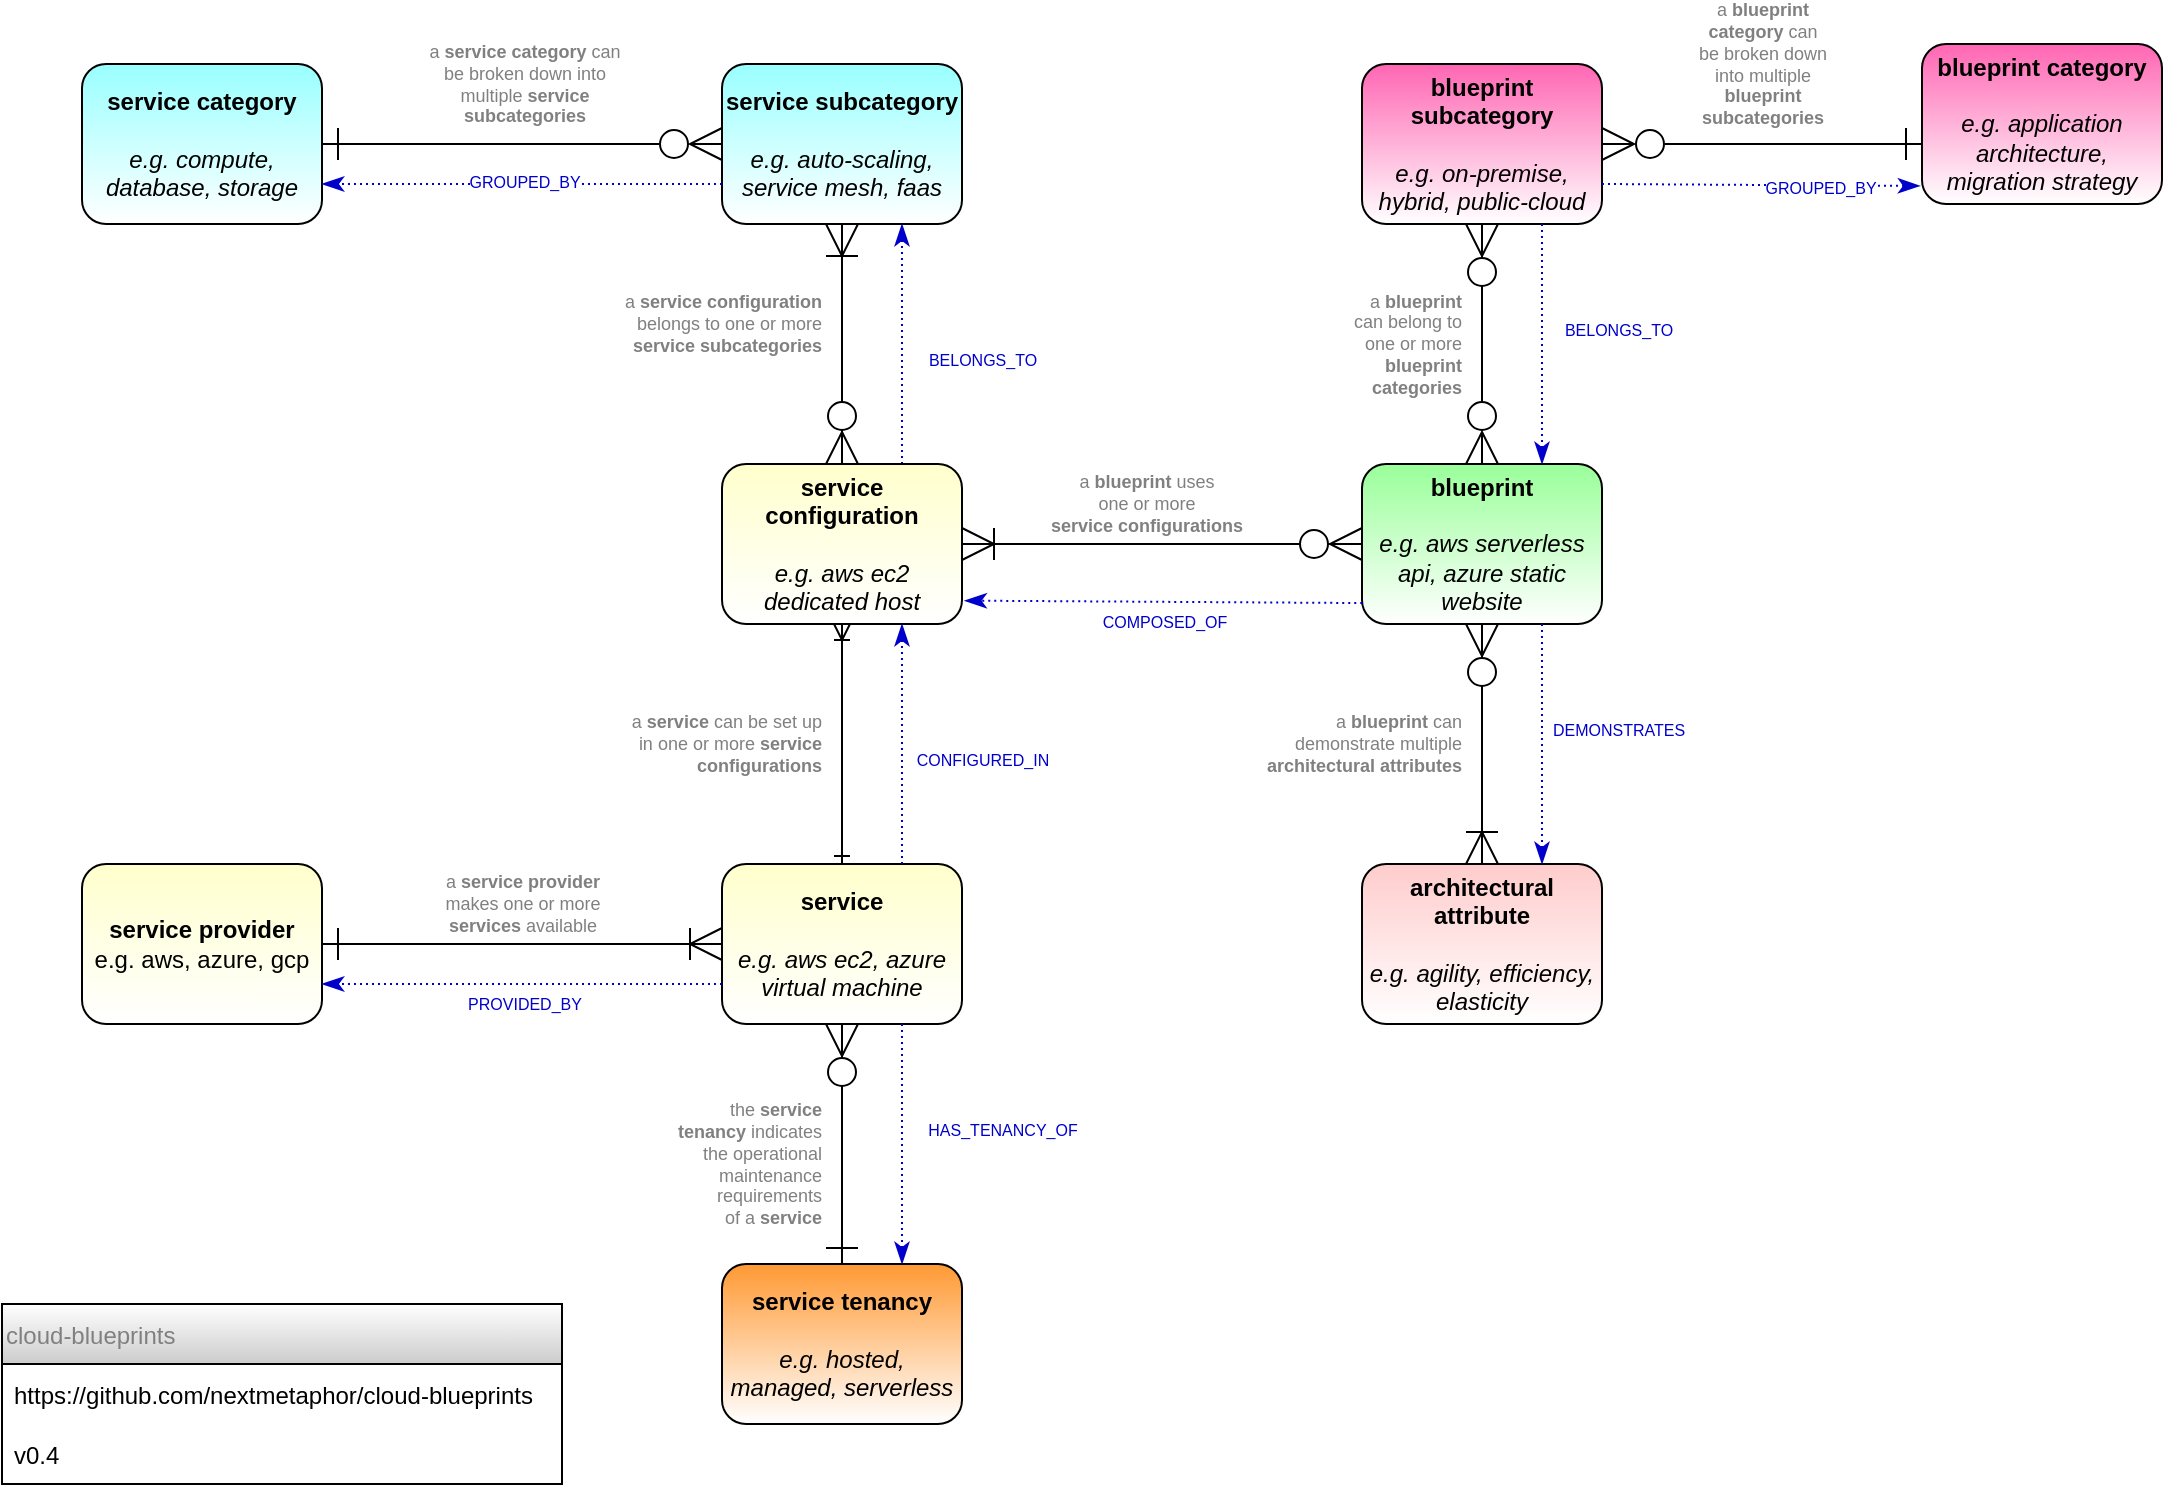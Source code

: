 <mxfile version="15.4.0" type="device"><diagram id="tQGysi6CgKIW6x-cguvs" name="Page-1"><mxGraphModel dx="1312" dy="810" grid="1" gridSize="10" guides="1" tooltips="1" connect="1" arrows="1" fold="1" page="1" pageScale="1" pageWidth="1169" pageHeight="827" math="0" shadow="0"><root><mxCell id="0"/><mxCell id="1" parent="0"/><mxCell id="7HndMyKj8QvqNjYQU4Xc-1" value="&lt;b&gt;architectural attribute&lt;/b&gt;&lt;br&gt;&lt;br&gt;&lt;i&gt;e.g. agility, efficiency, elasticity&lt;/i&gt;" style="rounded=1;whiteSpace=wrap;html=1;hachureGap=4;pointerEvents=0;gradientDirection=north;gradientColor=#FFCCCC;" parent="1" vertex="1"><mxGeometry x="720" y="490" width="120" height="80" as="geometry"/></mxCell><mxCell id="7HndMyKj8QvqNjYQU4Xc-5" style="edgeStyle=none;curved=1;rounded=0;orthogonalLoop=1;jettySize=auto;html=1;exitX=1;exitY=0.5;exitDx=0;exitDy=0;entryX=0;entryY=0.5;entryDx=0;entryDy=0;endArrow=ERzeroToMany;startSize=14;endSize=14;sourcePerimeterSpacing=8;targetPerimeterSpacing=8;strokeColor=default;endFill=0;startArrow=ERone;startFill=0;" parent="1" source="7HndMyKj8QvqNjYQU4Xc-3" target="7HndMyKj8QvqNjYQU4Xc-4" edge="1"><mxGeometry relative="1" as="geometry"/></mxCell><mxCell id="7HndMyKj8QvqNjYQU4Xc-18" value="&lt;span style=&quot;font-size: 9px&quot;&gt;a &lt;b style=&quot;font-size: 9px&quot;&gt;service&amp;nbsp;&lt;/b&gt;&lt;/span&gt;&lt;span style=&quot;font-size: 9px&quot;&gt;&lt;b style=&quot;font-size: 9px&quot;&gt;category&amp;nbsp;&lt;/b&gt;&lt;/span&gt;&lt;span style=&quot;font-size: 9px&quot;&gt;can&lt;br&gt;&lt;/span&gt;&lt;span style=&quot;font-size: 9px&quot;&gt;be broken down&amp;nbsp;&lt;/span&gt;&lt;span style=&quot;font-size: 9px&quot;&gt;into&lt;br&gt;multiple&amp;nbsp;&lt;/span&gt;&lt;b style=&quot;font-size: 9px&quot;&gt;service&lt;br&gt;subcategories&lt;/b&gt;" style="edgeLabel;html=1;align=center;verticalAlign=middle;resizable=0;points=[];fontColor=#808080;fontSize=9;" parent="7HndMyKj8QvqNjYQU4Xc-5" vertex="1" connectable="0"><mxGeometry x="0.014" relative="1" as="geometry"><mxPoint x="-1" y="-30" as="offset"/></mxGeometry></mxCell><mxCell id="7HndMyKj8QvqNjYQU4Xc-3" value="&lt;b&gt;service category&lt;br&gt;&lt;/b&gt;&lt;br&gt;&lt;i&gt;e.g. compute, database, storage&lt;/i&gt;" style="rounded=1;whiteSpace=wrap;html=1;hachureGap=4;pointerEvents=0;gradientDirection=north;gradientColor=#99FFFF;" parent="1" vertex="1"><mxGeometry x="80" y="90" width="120" height="80" as="geometry"/></mxCell><mxCell id="7HndMyKj8QvqNjYQU4Xc-4" value="&lt;b&gt;service subcategory&lt;br&gt;&lt;/b&gt;&lt;br&gt;&lt;i&gt;e.g. auto-scaling, service mesh, faas&lt;/i&gt;" style="rounded=1;whiteSpace=wrap;html=1;hachureGap=4;pointerEvents=0;gradientDirection=north;gradientColor=#99FFFF;" parent="1" vertex="1"><mxGeometry x="400" y="90" width="120" height="80" as="geometry"/></mxCell><mxCell id="7HndMyKj8QvqNjYQU4Xc-14" style="edgeStyle=none;curved=1;rounded=0;orthogonalLoop=1;jettySize=auto;html=1;exitX=1;exitY=0.5;exitDx=0;exitDy=0;entryX=0;entryY=0.5;entryDx=0;entryDy=0;fontColor=#808080;startArrow=ERone;startFill=0;endArrow=ERoneToMany;endFill=0;startSize=14;endSize=14;sourcePerimeterSpacing=8;targetPerimeterSpacing=8;strokeColor=default;" parent="1" source="7HndMyKj8QvqNjYQU4Xc-6" target="7HndMyKj8QvqNjYQU4Xc-7" edge="1"><mxGeometry relative="1" as="geometry"/></mxCell><mxCell id="7HndMyKj8QvqNjYQU4Xc-19" value="&lt;span style=&quot;text-align: left; font-size: 9px;&quot;&gt;a &lt;b style=&quot;font-size: 9px;&quot;&gt;service&amp;nbsp;&lt;/b&gt;&lt;/span&gt;&lt;b style=&quot;text-align: left; font-size: 9px;&quot;&gt;provider&lt;br style=&quot;font-size: 9px;&quot;&gt;&lt;/b&gt;&lt;span style=&quot;text-align: left; font-size: 9px;&quot;&gt;makes one or more&lt;/span&gt;&lt;br style=&quot;text-align: left; font-size: 9px;&quot;&gt;&lt;b style=&quot;text-align: left; font-size: 9px;&quot;&gt;services&amp;nbsp;&lt;/b&gt;&lt;span style=&quot;text-align: left; font-size: 9px;&quot;&gt;available&lt;/span&gt;" style="edgeLabel;html=1;align=center;verticalAlign=middle;resizable=0;points=[];fontColor=#808080;fontSize=9;" parent="7HndMyKj8QvqNjYQU4Xc-14" vertex="1" connectable="0"><mxGeometry x="-0.004" y="-1" relative="1" as="geometry"><mxPoint y="-21" as="offset"/></mxGeometry></mxCell><mxCell id="7HndMyKj8QvqNjYQU4Xc-6" value="&lt;b&gt;service provider&lt;/b&gt;&lt;br&gt;e.g. aws, azure, gcp" style="rounded=1;whiteSpace=wrap;html=1;hachureGap=4;pointerEvents=0;gradientDirection=north;gradientColor=#FFFFCC;" parent="1" vertex="1"><mxGeometry x="80" y="490" width="120" height="80" as="geometry"/></mxCell><mxCell id="7HndMyKj8QvqNjYQU4Xc-8" style="edgeStyle=none;curved=1;rounded=0;orthogonalLoop=1;jettySize=auto;html=1;exitX=0.5;exitY=0;exitDx=0;exitDy=0;entryX=0.5;entryY=1;entryDx=0;entryDy=0;startArrow=ERzeroToMany;startFill=1;endArrow=ERoneToMany;endFill=0;startSize=14;endSize=14;sourcePerimeterSpacing=8;targetPerimeterSpacing=8;strokeColor=default;" parent="1" source="pJmnZP81nvWvkJ18_rHC-1" target="7HndMyKj8QvqNjYQU4Xc-4" edge="1"><mxGeometry relative="1" as="geometry"/></mxCell><mxCell id="7HndMyKj8QvqNjYQU4Xc-17" value="&lt;span style=&quot;font-size: 9px&quot;&gt;a&amp;nbsp;&lt;/span&gt;&lt;b style=&quot;font-size: 9px&quot;&gt;service configuration&lt;br&gt;&lt;/b&gt;&lt;span style=&quot;font-size: 9px&quot;&gt;belongs&amp;nbsp;&lt;/span&gt;&lt;span style=&quot;font-size: 9px&quot;&gt;to one or more&lt;/span&gt;&lt;br style=&quot;font-size: 9px&quot;&gt;&lt;b style=&quot;font-size: 9px&quot;&gt;service subcategories&lt;/b&gt;" style="edgeLabel;html=1;align=right;verticalAlign=middle;resizable=0;points=[];fontColor=#808080;fontSize=9;" parent="7HndMyKj8QvqNjYQU4Xc-8" vertex="1" connectable="0"><mxGeometry x="-0.092" relative="1" as="geometry"><mxPoint x="-10" y="-16" as="offset"/></mxGeometry></mxCell><mxCell id="1vP4PZKoB5woguFQUKt3-3" style="edgeStyle=none;curved=1;rounded=0;orthogonalLoop=1;jettySize=auto;html=1;exitX=0.5;exitY=1;exitDx=0;exitDy=0;entryX=0.5;entryY=0;entryDx=0;entryDy=0;endArrow=ERone;endFill=0;startSize=14;endSize=14;sourcePerimeterSpacing=8;targetPerimeterSpacing=8;startArrow=ERzeroToMany;startFill=1;" parent="1" source="7HndMyKj8QvqNjYQU4Xc-7" target="1vP4PZKoB5woguFQUKt3-1" edge="1"><mxGeometry relative="1" as="geometry"/></mxCell><mxCell id="1vP4PZKoB5woguFQUKt3-4" value="&lt;span style=&quot;color: rgb(128 , 128 , 128) ; font-size: 9px&quot;&gt;the&amp;nbsp;&lt;b style=&quot;font-size: 9px&quot;&gt;service&lt;br&gt;&lt;/b&gt;&lt;/span&gt;&lt;b style=&quot;color: rgb(128 , 128 , 128) ; font-size: 9px&quot;&gt;tenancy&amp;nbsp;&lt;/b&gt;&lt;span style=&quot;color: rgb(128 , 128 , 128) ; font-size: 9px&quot;&gt;indicates&lt;br&gt;the operational&lt;br&gt;maintenance&lt;br&gt;requirements&lt;br style=&quot;font-size: 9px&quot;&gt;&lt;/span&gt;&lt;span style=&quot;color: rgb(128 , 128 , 128) ; font-size: 9px&quot;&gt;of a &lt;/span&gt;&lt;b style=&quot;color: rgb(128 , 128 , 128) ; font-size: 9px&quot;&gt;service&lt;/b&gt;" style="edgeLabel;html=1;align=right;verticalAlign=middle;resizable=0;points=[];fontSize=9;" parent="1vP4PZKoB5woguFQUKt3-3" vertex="1" connectable="0"><mxGeometry x="0.286" y="1" relative="1" as="geometry"><mxPoint x="-11" y="-7" as="offset"/></mxGeometry></mxCell><mxCell id="pJmnZP81nvWvkJ18_rHC-2" value="&lt;span style=&quot;color: rgba(0 , 0 , 0 , 0) ; font-family: monospace ; font-size: 0px ; background-color: rgb(248 , 249 , 250)&quot;&gt;fdsfds&lt;/span&gt;" style="edgeStyle=orthogonalEdgeStyle;rounded=0;orthogonalLoop=1;jettySize=auto;html=1;entryX=0.5;entryY=1;entryDx=0;entryDy=0;endArrow=ERoneToMany;endFill=0;startArrow=ERone;startFill=0;" edge="1" parent="1" source="7HndMyKj8QvqNjYQU4Xc-7" target="pJmnZP81nvWvkJ18_rHC-1"><mxGeometry relative="1" as="geometry"/></mxCell><mxCell id="pJmnZP81nvWvkJ18_rHC-6" value="&lt;div style=&quot;font-size: 9px&quot;&gt;&lt;font style=&quot;font-size: 9px&quot; color=&quot;#808080&quot;&gt;a &lt;b&gt;service&amp;nbsp;&lt;/b&gt;&lt;/font&gt;&lt;span style=&quot;color: rgb(128 , 128 , 128)&quot;&gt;can be set up&lt;/span&gt;&lt;/div&gt;&lt;div style=&quot;font-size: 9px&quot;&gt;&lt;font style=&quot;font-size: 9px&quot; color=&quot;#808080&quot;&gt;in one or more&amp;nbsp;&lt;/font&gt;&lt;b style=&quot;color: rgb(128 , 128 , 128)&quot;&gt;service&lt;/b&gt;&lt;/div&gt;&lt;div style=&quot;font-size: 9px&quot;&gt;&lt;font style=&quot;font-size: 9px&quot; color=&quot;#808080&quot;&gt;&lt;b&gt;configurations&lt;/b&gt;&lt;/font&gt;&lt;/div&gt;" style="edgeLabel;html=1;align=right;verticalAlign=middle;resizable=0;points=[];" vertex="1" connectable="0" parent="pJmnZP81nvWvkJ18_rHC-2"><mxGeometry x="0.233" y="1" relative="1" as="geometry"><mxPoint x="-9" y="14" as="offset"/></mxGeometry></mxCell><mxCell id="7HndMyKj8QvqNjYQU4Xc-7" value="&lt;b&gt;service&lt;/b&gt;&lt;br&gt;&lt;br&gt;&lt;i&gt;e.g. aws ec2, azure virtual machine&lt;/i&gt;" style="rounded=1;whiteSpace=wrap;html=1;hachureGap=4;pointerEvents=0;gradientDirection=north;gradientColor=#FFFFCC;" parent="1" vertex="1"><mxGeometry x="400" y="490" width="120" height="80" as="geometry"/></mxCell><mxCell id="7HndMyKj8QvqNjYQU4Xc-21" style="edgeStyle=none;curved=1;rounded=0;orthogonalLoop=1;jettySize=auto;html=1;exitX=0;exitY=0.5;exitDx=0;exitDy=0;entryX=1;entryY=0.5;entryDx=0;entryDy=0;fontColor=#808080;startArrow=ERzeroToMany;startFill=1;endArrow=ERoneToMany;endFill=0;startSize=14;endSize=14;sourcePerimeterSpacing=8;targetPerimeterSpacing=8;strokeColor=default;" parent="1" source="7HndMyKj8QvqNjYQU4Xc-16" target="pJmnZP81nvWvkJ18_rHC-1" edge="1"><mxGeometry relative="1" as="geometry"/></mxCell><mxCell id="7HndMyKj8QvqNjYQU4Xc-22" value="&lt;span style=&quot;text-align: left ; font-size: 9px&quot;&gt;a&amp;nbsp;&lt;/span&gt;&lt;b style=&quot;text-align: left ; font-size: 9px&quot;&gt;blueprint&lt;/b&gt;&lt;span style=&quot;text-align: left ; font-size: 9px&quot;&gt;&amp;nbsp;uses&lt;br style=&quot;font-size: 9px&quot;&gt;&lt;/span&gt;one or more&lt;br style=&quot;text-align: left ; font-size: 9px&quot;&gt;&lt;b style=&quot;text-align: left ; font-size: 9px&quot;&gt;service configurations&lt;br style=&quot;font-size: 9px&quot;&gt;&lt;/b&gt;" style="edgeLabel;html=1;align=center;verticalAlign=middle;resizable=0;points=[];fontColor=#808080;fontSize=9;" parent="7HndMyKj8QvqNjYQU4Xc-21" vertex="1" connectable="0"><mxGeometry x="0.078" relative="1" as="geometry"><mxPoint y="-20" as="offset"/></mxGeometry></mxCell><mxCell id="7HndMyKj8QvqNjYQU4Xc-23" style="edgeStyle=none;curved=1;rounded=0;orthogonalLoop=1;jettySize=auto;html=1;exitX=0.5;exitY=1;exitDx=0;exitDy=0;entryX=0.5;entryY=0;entryDx=0;entryDy=0;fontColor=#808080;startArrow=ERzeroToMany;startFill=1;endArrow=ERoneToMany;endFill=0;startSize=14;endSize=14;sourcePerimeterSpacing=8;targetPerimeterSpacing=8;strokeColor=default;" parent="1" source="7HndMyKj8QvqNjYQU4Xc-16" target="7HndMyKj8QvqNjYQU4Xc-1" edge="1"><mxGeometry relative="1" as="geometry"/></mxCell><mxCell id="7HndMyKj8QvqNjYQU4Xc-24" value="&lt;span style=&quot;font-size: 9px&quot;&gt;a&amp;nbsp;&lt;/span&gt;&lt;b style=&quot;font-size: 9px&quot;&gt;blueprint&amp;nbsp;&lt;/b&gt;&lt;span style=&quot;font-size: 9px&quot;&gt;can&lt;br&gt;demonstrate&amp;nbsp;&lt;/span&gt;multiple&lt;br style=&quot;font-size: 9px&quot;&gt;&lt;b style=&quot;font-size: 9px&quot;&gt;architectural&amp;nbsp;&lt;/b&gt;&lt;b&gt;attributes&lt;/b&gt;&lt;b style=&quot;font-size: 9px&quot;&gt;&lt;br&gt;&lt;/b&gt;" style="edgeLabel;html=1;align=right;verticalAlign=middle;resizable=0;points=[];fontColor=#808080;fontSize=9;" parent="7HndMyKj8QvqNjYQU4Xc-23" vertex="1" connectable="0"><mxGeometry x="0.094" relative="1" as="geometry"><mxPoint x="-10" y="-6" as="offset"/></mxGeometry></mxCell><mxCell id="7HndMyKj8QvqNjYQU4Xc-16" value="&lt;b&gt;blueprint&lt;/b&gt;&lt;br&gt;&lt;br&gt;&lt;i&gt;e.g. aws serverless api, azure static website&lt;/i&gt;" style="rounded=1;whiteSpace=wrap;html=1;hachureGap=4;pointerEvents=0;gradientDirection=north;gradientColor=#99FF99;" parent="1" vertex="1"><mxGeometry x="720" y="290" width="120" height="80" as="geometry"/></mxCell><mxCell id="7HndMyKj8QvqNjYQU4Xc-25" value="cloud-blueprints" style="swimlane;fontStyle=0;childLayout=stackLayout;horizontal=1;startSize=30;horizontalStack=0;resizeParent=1;resizeParentMax=0;resizeLast=0;collapsible=1;marginBottom=0;hachureGap=4;pointerEvents=0;fontColor=#808080;gradientDirection=south;align=left;gradientColor=#CCCCCC;" parent="1" vertex="1"><mxGeometry x="40" y="710" width="280" height="90" as="geometry"/></mxCell><UserObject label="https://github.com/nextmetaphor/cloud-blueprints" link="https://github.com/nextmetaphor/cloud-blueprints" id="7HndMyKj8QvqNjYQU4Xc-26"><mxCell style="text;strokeColor=none;fillColor=none;align=left;verticalAlign=middle;spacingLeft=4;spacingRight=4;overflow=hidden;points=[[0,0.5],[1,0.5]];portConstraint=eastwest;rotatable=0;fontStyle=0" parent="7HndMyKj8QvqNjYQU4Xc-25" vertex="1"><mxGeometry y="30" width="280" height="30" as="geometry"/></mxCell></UserObject><mxCell id="7HndMyKj8QvqNjYQU4Xc-27" value="v0.4" style="text;strokeColor=none;fillColor=none;align=left;verticalAlign=middle;spacingLeft=4;spacingRight=4;overflow=hidden;points=[[0,0.5],[1,0.5]];portConstraint=eastwest;rotatable=0;" parent="7HndMyKj8QvqNjYQU4Xc-25" vertex="1"><mxGeometry y="60" width="280" height="30" as="geometry"/></mxCell><mxCell id="tQHp0DppnKW2V-ROxdDW-3" style="edgeStyle=none;curved=1;rounded=0;orthogonalLoop=1;jettySize=auto;html=1;exitX=0;exitY=0.625;exitDx=0;exitDy=0;entryX=1;entryY=0.5;entryDx=0;entryDy=0;endArrow=ERzeroToMany;startSize=14;endSize=14;sourcePerimeterSpacing=8;targetPerimeterSpacing=8;endFill=0;startArrow=ERone;startFill=0;exitPerimeter=0;" parent="1" source="tQHp0DppnKW2V-ROxdDW-1" target="tQHp0DppnKW2V-ROxdDW-2" edge="1"><mxGeometry relative="1" as="geometry"/></mxCell><mxCell id="tQHp0DppnKW2V-ROxdDW-4" value="&lt;span style=&quot;color: rgb(128 , 128 , 128) ; font-size: 9px&quot;&gt;a&amp;nbsp;&lt;b style=&quot;font-size: 9px&quot;&gt;blueprint&lt;br style=&quot;font-size: 9px&quot;&gt;&lt;/b&gt;&lt;/span&gt;&lt;span style=&quot;color: rgb(128 , 128 , 128) ; font-size: 9px&quot;&gt;&lt;b style=&quot;font-size: 9px&quot;&gt;category&amp;nbsp;&lt;/b&gt;&lt;/span&gt;&lt;span style=&quot;color: rgb(128 , 128 , 128) ; font-size: 9px&quot;&gt;can&lt;br style=&quot;font-size: 9px&quot;&gt;&lt;/span&gt;&lt;span style=&quot;color: rgb(128 , 128 , 128) ; font-size: 9px&quot;&gt;be broken down&lt;br style=&quot;font-size: 9px&quot;&gt;&lt;/span&gt;&lt;span style=&quot;color: rgb(128 , 128 , 128) ; font-size: 9px&quot;&gt;into multiple&lt;br style=&quot;font-size: 9px&quot;&gt;&lt;/span&gt;&lt;b style=&quot;color: rgb(128 , 128 , 128) ; font-size: 9px&quot;&gt;blueprint&lt;br style=&quot;font-size: 9px&quot;&gt;subcategories&lt;/b&gt;" style="edgeLabel;html=1;align=center;verticalAlign=middle;resizable=0;points=[];fontSize=9;" parent="tQHp0DppnKW2V-ROxdDW-3" vertex="1" connectable="0"><mxGeometry x="-0.163" y="1" relative="1" as="geometry"><mxPoint x="-13" y="-41" as="offset"/></mxGeometry></mxCell><mxCell id="tQHp0DppnKW2V-ROxdDW-1" value="&lt;b&gt;blueprint category&lt;br&gt;&lt;/b&gt;&lt;br&gt;&lt;i&gt;e.g. application architecture, migration strategy&lt;/i&gt;" style="rounded=1;whiteSpace=wrap;html=1;hachureGap=4;pointerEvents=0;gradientDirection=north;gradientColor=#FF66B3;" parent="1" vertex="1"><mxGeometry x="1000" y="80" width="120" height="80" as="geometry"/></mxCell><mxCell id="tQHp0DppnKW2V-ROxdDW-5" style="edgeStyle=none;curved=1;rounded=0;orthogonalLoop=1;jettySize=auto;html=1;exitX=0.5;exitY=1;exitDx=0;exitDy=0;entryX=0.5;entryY=0;entryDx=0;entryDy=0;startArrow=ERzeroToMany;startFill=1;endArrow=ERzeroToMany;endFill=0;startSize=14;endSize=14;sourcePerimeterSpacing=8;targetPerimeterSpacing=8;" parent="1" source="tQHp0DppnKW2V-ROxdDW-2" target="7HndMyKj8QvqNjYQU4Xc-16" edge="1"><mxGeometry relative="1" as="geometry"/></mxCell><mxCell id="tQHp0DppnKW2V-ROxdDW-6" value="&lt;span style=&quot;color: rgb(128 , 128 , 128) ; font-size: 9px&quot;&gt;a&amp;nbsp;&lt;/span&gt;&lt;b style=&quot;color: rgb(128 , 128 , 128) ; font-size: 9px&quot;&gt;blueprint&lt;br&gt;&lt;/b&gt;&lt;span style=&quot;color: rgb(128 , 128 , 128) ; font-size: 9px&quot;&gt;can belong&amp;nbsp;&lt;/span&gt;&lt;span style=&quot;color: rgb(128 , 128 , 128) ; font-size: 9px&quot;&gt;to&lt;br&gt;one or more&lt;/span&gt;&lt;br style=&quot;color: rgb(128 , 128 , 128) ; font-size: 9px&quot;&gt;&lt;b style=&quot;color: rgb(128 , 128 , 128) ; font-size: 9px&quot;&gt;blueprint&lt;br&gt;categories&lt;/b&gt;" style="edgeLabel;html=1;align=right;verticalAlign=middle;resizable=0;points=[];fontSize=9;" parent="tQHp0DppnKW2V-ROxdDW-5" vertex="1" connectable="0"><mxGeometry x="0.029" y="2" relative="1" as="geometry"><mxPoint x="-12" y="-2" as="offset"/></mxGeometry></mxCell><mxCell id="tQHp0DppnKW2V-ROxdDW-2" value="&lt;b&gt;blueprint subcategory&lt;br&gt;&lt;/b&gt;&lt;br&gt;&lt;i&gt;e.g. on-premise, hybrid, public-cloud&lt;/i&gt;" style="rounded=1;whiteSpace=wrap;html=1;hachureGap=4;pointerEvents=0;gradientDirection=north;gradientColor=#FF66B3;" parent="1" vertex="1"><mxGeometry x="720" y="90" width="120" height="80" as="geometry"/></mxCell><mxCell id="1vP4PZKoB5woguFQUKt3-1" value="&lt;b&gt;service tenancy&lt;/b&gt;&lt;br&gt;&lt;br&gt;&lt;i&gt;e.g. hosted, managed, serverless&lt;/i&gt;" style="rounded=1;whiteSpace=wrap;html=1;hachureGap=4;pointerEvents=0;gradientDirection=north;gradientColor=#FF9933;" parent="1" vertex="1"><mxGeometry x="400" y="690" width="120" height="80" as="geometry"/></mxCell><mxCell id="Z6NyCMgqTLXm415OST0C-1" value="" style="endArrow=classicThin;html=1;startSize=14;endSize=8;sourcePerimeterSpacing=8;targetPerimeterSpacing=8;endFill=1;strokeColor=#0000CC;dashed=1;dashPattern=1 2;entryX=-0.008;entryY=0.887;entryDx=0;entryDy=0;entryPerimeter=0;exitX=1;exitY=0.75;exitDx=0;exitDy=0;" parent="1" edge="1" target="tQHp0DppnKW2V-ROxdDW-1" source="tQHp0DppnKW2V-ROxdDW-2"><mxGeometry width="50" height="50" relative="1" as="geometry"><mxPoint x="820" y="280" as="sourcePoint"/><mxPoint x="820" y="180" as="targetPoint"/></mxGeometry></mxCell><mxCell id="Z6NyCMgqTLXm415OST0C-2" value="GROUPED_BY" style="edgeLabel;html=1;align=center;verticalAlign=middle;resizable=0;points=[];fontSize=8;fontColor=#0000CC;" parent="Z6NyCMgqTLXm415OST0C-1" vertex="1" connectable="0"><mxGeometry x="-0.125" y="-1" relative="1" as="geometry"><mxPoint x="39" as="offset"/></mxGeometry></mxCell><mxCell id="Z6NyCMgqTLXm415OST0C-5" value="" style="endArrow=classicThin;html=1;startSize=14;endSize=8;sourcePerimeterSpacing=8;targetPerimeterSpacing=8;endFill=1;strokeColor=#0000CC;dashed=1;dashPattern=1 2;exitX=0.75;exitY=1;exitDx=0;exitDy=0;entryX=0.75;entryY=0;entryDx=0;entryDy=0;" parent="1" edge="1" target="7HndMyKj8QvqNjYQU4Xc-16" source="tQHp0DppnKW2V-ROxdDW-2"><mxGeometry width="50" height="50" relative="1" as="geometry"><mxPoint x="820" y="480" as="sourcePoint"/><mxPoint x="820" y="290" as="targetPoint"/></mxGeometry></mxCell><mxCell id="Z6NyCMgqTLXm415OST0C-6" value="BELONGS_TO" style="edgeLabel;html=1;align=center;verticalAlign=middle;resizable=0;points=[];fontSize=8;fontColor=#0000CC;" parent="Z6NyCMgqTLXm415OST0C-5" vertex="1" connectable="0"><mxGeometry x="-0.125" y="-1" relative="1" as="geometry"><mxPoint x="39" as="offset"/></mxGeometry></mxCell><mxCell id="Z6NyCMgqTLXm415OST0C-7" value="" style="endArrow=classicThin;html=1;startSize=14;endSize=8;sourcePerimeterSpacing=8;targetPerimeterSpacing=8;endFill=1;strokeColor=#0000CC;dashed=1;dashPattern=1 2;entryX=1.011;entryY=0.854;entryDx=0;entryDy=0;entryPerimeter=0;exitX=0.001;exitY=0.869;exitDx=0;exitDy=0;exitPerimeter=0;" parent="1" edge="1" target="pJmnZP81nvWvkJ18_rHC-1" source="7HndMyKj8QvqNjYQU4Xc-16"><mxGeometry width="50" height="50" relative="1" as="geometry"><mxPoint x="710" y="370" as="sourcePoint"/><mxPoint x="530" y="370" as="targetPoint"/></mxGeometry></mxCell><mxCell id="Z6NyCMgqTLXm415OST0C-8" value="COMPOSED_OF" style="edgeLabel;html=1;align=center;verticalAlign=middle;resizable=0;points=[];fontSize=8;fontColor=#0000CC;" parent="Z6NyCMgqTLXm415OST0C-7" vertex="1" connectable="0"><mxGeometry x="-0.125" y="-1" relative="1" as="geometry"><mxPoint x="-12" y="11" as="offset"/></mxGeometry></mxCell><mxCell id="Z6NyCMgqTLXm415OST0C-9" value="" style="endArrow=classicThin;html=1;startSize=14;endSize=8;sourcePerimeterSpacing=8;targetPerimeterSpacing=8;endFill=1;strokeColor=#0000CC;dashed=1;dashPattern=1 2;entryX=0.75;entryY=1;entryDx=0;entryDy=0;exitX=0.75;exitY=0;exitDx=0;exitDy=0;" parent="1" edge="1" target="7HndMyKj8QvqNjYQU4Xc-4" source="pJmnZP81nvWvkJ18_rHC-1"><mxGeometry width="50" height="50" relative="1" as="geometry"><mxPoint x="494" y="280" as="sourcePoint"/><mxPoint x="494.0" y="180" as="targetPoint"/></mxGeometry></mxCell><mxCell id="Z6NyCMgqTLXm415OST0C-10" value="BELONGS_TO" style="edgeLabel;html=1;align=center;verticalAlign=middle;resizable=0;points=[];fontSize=8;fontColor=#0000CC;" parent="Z6NyCMgqTLXm415OST0C-9" vertex="1" connectable="0"><mxGeometry x="-0.125" y="-1" relative="1" as="geometry"><mxPoint x="39" as="offset"/></mxGeometry></mxCell><mxCell id="Z6NyCMgqTLXm415OST0C-11" value="" style="endArrow=classicThin;html=1;startSize=14;endSize=8;sourcePerimeterSpacing=8;targetPerimeterSpacing=8;endFill=1;strokeColor=#0000CC;dashed=1;dashPattern=1 2;entryX=1;entryY=0.75;entryDx=0;entryDy=0;exitX=0;exitY=0.75;exitDx=0;exitDy=0;" parent="1" edge="1" target="7HndMyKj8QvqNjYQU4Xc-3" source="7HndMyKj8QvqNjYQU4Xc-4"><mxGeometry width="50" height="50" relative="1" as="geometry"><mxPoint x="219.5" y="250" as="sourcePoint"/><mxPoint x="219.5" y="150" as="targetPoint"/></mxGeometry></mxCell><mxCell id="Z6NyCMgqTLXm415OST0C-12" value="GROUPED_BY" style="edgeLabel;html=1;align=center;verticalAlign=middle;resizable=0;points=[];fontSize=8;fontColor=#0000CC;" parent="Z6NyCMgqTLXm415OST0C-11" vertex="1" connectable="0"><mxGeometry x="-0.125" y="-1" relative="1" as="geometry"><mxPoint x="-12" as="offset"/></mxGeometry></mxCell><mxCell id="Z6NyCMgqTLXm415OST0C-13" value="" style="endArrow=classicThin;html=1;startSize=14;endSize=8;sourcePerimeterSpacing=8;targetPerimeterSpacing=8;endFill=1;strokeColor=#0000CC;dashed=1;dashPattern=1 2;entryX=1;entryY=0.75;entryDx=0;entryDy=0;exitX=0;exitY=0.75;exitDx=0;exitDy=0;" parent="1" edge="1" target="7HndMyKj8QvqNjYQU4Xc-6" source="7HndMyKj8QvqNjYQU4Xc-7"><mxGeometry width="50" height="50" relative="1" as="geometry"><mxPoint x="390" y="550" as="sourcePoint"/><mxPoint x="210.0" y="550" as="targetPoint"/></mxGeometry></mxCell><mxCell id="Z6NyCMgqTLXm415OST0C-14" value="PROVIDED_BY" style="edgeLabel;html=1;align=center;verticalAlign=middle;resizable=0;points=[];fontSize=8;fontColor=#0000CC;" parent="Z6NyCMgqTLXm415OST0C-13" vertex="1" connectable="0"><mxGeometry x="-0.125" y="-1" relative="1" as="geometry"><mxPoint x="-12" y="11" as="offset"/></mxGeometry></mxCell><mxCell id="Z6NyCMgqTLXm415OST0C-15" value="" style="endArrow=classicThin;html=1;startSize=14;endSize=8;sourcePerimeterSpacing=8;targetPerimeterSpacing=8;endFill=1;strokeColor=#0000CC;dashed=1;dashPattern=1 2;exitX=0.75;exitY=1;exitDx=0;exitDy=0;entryX=0.75;entryY=0;entryDx=0;entryDy=0;" parent="1" edge="1" target="7HndMyKj8QvqNjYQU4Xc-1" source="7HndMyKj8QvqNjYQU4Xc-16"><mxGeometry width="50" height="50" relative="1" as="geometry"><mxPoint x="820" y="580" as="sourcePoint"/><mxPoint x="820" y="680" as="targetPoint"/></mxGeometry></mxCell><mxCell id="Z6NyCMgqTLXm415OST0C-16" value="DEMONSTRATES" style="edgeLabel;html=1;align=center;verticalAlign=middle;resizable=0;points=[];fontSize=8;fontColor=#0000CC;" parent="Z6NyCMgqTLXm415OST0C-15" vertex="1" connectable="0"><mxGeometry x="-0.125" y="-1" relative="1" as="geometry"><mxPoint x="39" as="offset"/></mxGeometry></mxCell><mxCell id="Z6NyCMgqTLXm415OST0C-17" value="" style="endArrow=classicThin;html=1;startSize=14;endSize=8;sourcePerimeterSpacing=8;targetPerimeterSpacing=8;endFill=1;strokeColor=#0000CC;dashed=1;dashPattern=1 2;entryX=0.75;entryY=0;entryDx=0;entryDy=0;exitX=0.75;exitY=1;exitDx=0;exitDy=0;" parent="1" edge="1" target="1vP4PZKoB5woguFQUKt3-1" source="7HndMyKj8QvqNjYQU4Xc-7"><mxGeometry width="50" height="50" relative="1" as="geometry"><mxPoint x="501" y="570" as="sourcePoint"/><mxPoint x="500" y="680" as="targetPoint"/></mxGeometry></mxCell><mxCell id="Z6NyCMgqTLXm415OST0C-18" value="HAS_TENANCY_OF" style="edgeLabel;html=1;align=center;verticalAlign=middle;resizable=0;points=[];fontSize=8;fontColor=#0000CC;" parent="Z6NyCMgqTLXm415OST0C-17" vertex="1" connectable="0"><mxGeometry x="-0.125" y="-1" relative="1" as="geometry"><mxPoint x="51" as="offset"/></mxGeometry></mxCell><mxCell id="pJmnZP81nvWvkJ18_rHC-1" value="&lt;b&gt;service configuration&lt;/b&gt;&lt;br&gt;&lt;br&gt;&lt;i&gt;e.g. aws ec2 dedicated host&lt;/i&gt;" style="rounded=1;whiteSpace=wrap;html=1;hachureGap=4;pointerEvents=0;gradientDirection=north;gradientColor=#FFFFCC;" vertex="1" parent="1"><mxGeometry x="400" y="290" width="120" height="80" as="geometry"/></mxCell><mxCell id="pJmnZP81nvWvkJ18_rHC-7" value="" style="endArrow=classicThin;html=1;startSize=14;endSize=8;sourcePerimeterSpacing=8;targetPerimeterSpacing=8;endFill=1;strokeColor=#0000CC;dashed=1;dashPattern=1 2;entryX=0.75;entryY=1;entryDx=0;entryDy=0;exitX=0.75;exitY=0;exitDx=0;exitDy=0;" edge="1" parent="1" source="7HndMyKj8QvqNjYQU4Xc-7" target="pJmnZP81nvWvkJ18_rHC-1"><mxGeometry width="50" height="50" relative="1" as="geometry"><mxPoint x="570" y="400" as="sourcePoint"/><mxPoint x="570.04" y="520" as="targetPoint"/></mxGeometry></mxCell><mxCell id="pJmnZP81nvWvkJ18_rHC-8" value="CONFIGURED_IN" style="edgeLabel;html=1;align=center;verticalAlign=middle;resizable=0;points=[];fontSize=8;fontColor=#0000CC;" vertex="1" connectable="0" parent="pJmnZP81nvWvkJ18_rHC-7"><mxGeometry x="-0.125" y="-1" relative="1" as="geometry"><mxPoint x="39" as="offset"/></mxGeometry></mxCell></root></mxGraphModel></diagram></mxfile>